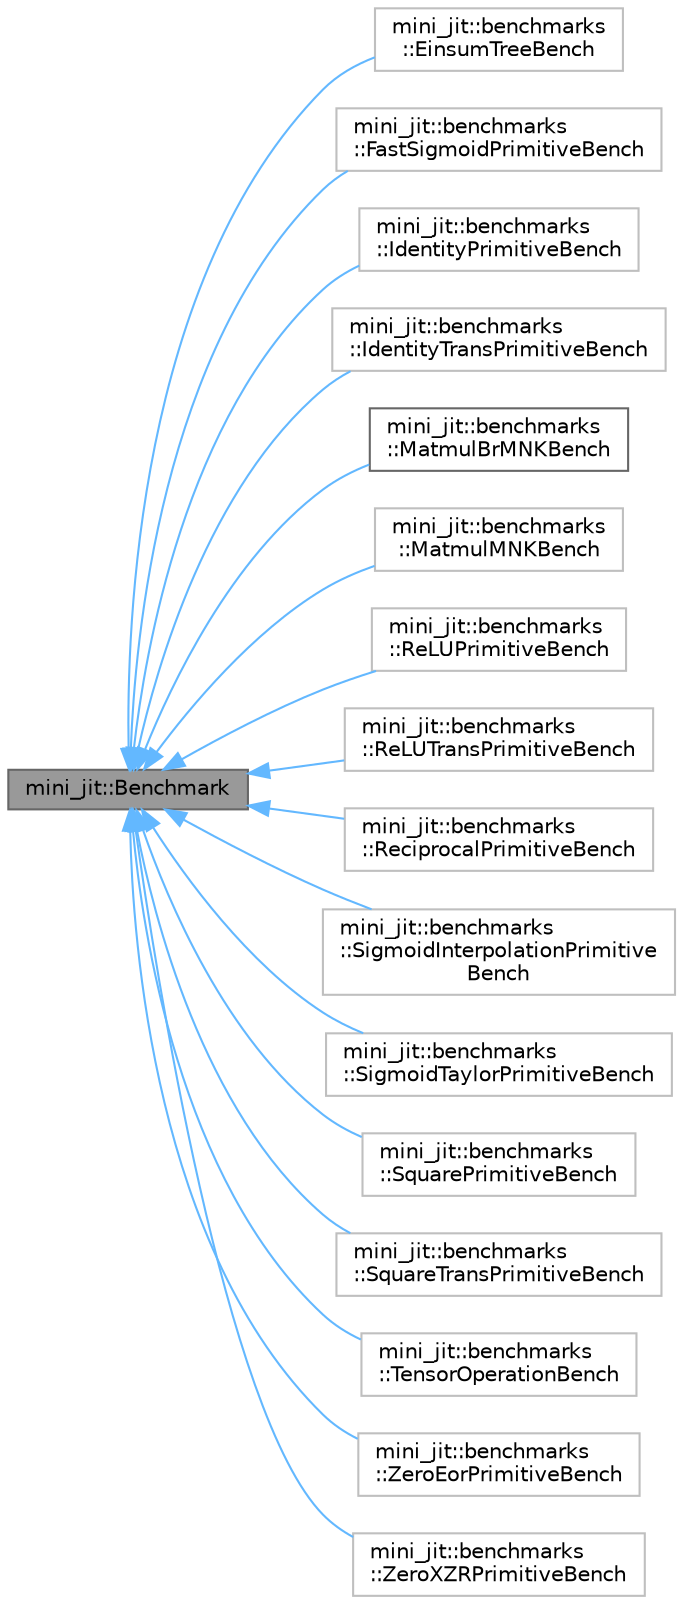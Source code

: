 digraph "mini_jit::Benchmark"
{
 // LATEX_PDF_SIZE
  bgcolor="transparent";
  edge [fontname=Helvetica,fontsize=10,labelfontname=Helvetica,labelfontsize=10];
  node [fontname=Helvetica,fontsize=10,shape=box,height=0.2,width=0.4];
  rankdir="LR";
  Node1 [id="Node000001",label="mini_jit::Benchmark",height=0.2,width=0.4,color="gray40", fillcolor="grey60", style="filled", fontcolor="black",tooltip=" "];
  Node1 -> Node2 [id="edge1_Node000001_Node000002",dir="back",color="steelblue1",style="solid",tooltip=" "];
  Node2 [id="Node000002",label="mini_jit::benchmarks\l::EinsumTreeBench",height=0.2,width=0.4,color="grey75", fillcolor="white", style="filled",URL="$classmini__jit_1_1benchmarks_1_1EinsumTreeBench.html",tooltip=" "];
  Node1 -> Node3 [id="edge2_Node000001_Node000003",dir="back",color="steelblue1",style="solid",tooltip=" "];
  Node3 [id="Node000003",label="mini_jit::benchmarks\l::FastSigmoidPrimitiveBench",height=0.2,width=0.4,color="grey75", fillcolor="white", style="filled",URL="$classmini__jit_1_1benchmarks_1_1FastSigmoidPrimitiveBench.html",tooltip=" "];
  Node1 -> Node4 [id="edge3_Node000001_Node000004",dir="back",color="steelblue1",style="solid",tooltip=" "];
  Node4 [id="Node000004",label="mini_jit::benchmarks\l::IdentityPrimitiveBench",height=0.2,width=0.4,color="grey75", fillcolor="white", style="filled",URL="$classmini__jit_1_1benchmarks_1_1IdentityPrimitiveBench.html",tooltip=" "];
  Node1 -> Node5 [id="edge4_Node000001_Node000005",dir="back",color="steelblue1",style="solid",tooltip=" "];
  Node5 [id="Node000005",label="mini_jit::benchmarks\l::IdentityTransPrimitiveBench",height=0.2,width=0.4,color="grey75", fillcolor="white", style="filled",URL="$classmini__jit_1_1benchmarks_1_1IdentityTransPrimitiveBench.html",tooltip=" "];
  Node1 -> Node6 [id="edge5_Node000001_Node000006",dir="back",color="steelblue1",style="solid",tooltip=" "];
  Node6 [id="Node000006",label="mini_jit::benchmarks\l::MatmulBrMNKBench",height=0.2,width=0.4,color="gray40", fillcolor="white", style="filled",URL="$classmini__jit_1_1benchmarks_1_1MatmulBrMNKBench.html",tooltip="Benchmark for matrix multiplication using BRGEMM."];
  Node1 -> Node7 [id="edge6_Node000001_Node000007",dir="back",color="steelblue1",style="solid",tooltip=" "];
  Node7 [id="Node000007",label="mini_jit::benchmarks\l::MatmulMNKBench",height=0.2,width=0.4,color="grey75", fillcolor="white", style="filled",URL="$classmini__jit_1_1benchmarks_1_1MatmulMNKBench.html",tooltip=" "];
  Node1 -> Node8 [id="edge7_Node000001_Node000008",dir="back",color="steelblue1",style="solid",tooltip=" "];
  Node8 [id="Node000008",label="mini_jit::benchmarks\l::ReLUPrimitiveBench",height=0.2,width=0.4,color="grey75", fillcolor="white", style="filled",URL="$classmini__jit_1_1benchmarks_1_1ReLUPrimitiveBench.html",tooltip=" "];
  Node1 -> Node9 [id="edge8_Node000001_Node000009",dir="back",color="steelblue1",style="solid",tooltip=" "];
  Node9 [id="Node000009",label="mini_jit::benchmarks\l::ReLUTransPrimitiveBench",height=0.2,width=0.4,color="grey75", fillcolor="white", style="filled",URL="$classmini__jit_1_1benchmarks_1_1ReLUTransPrimitiveBench.html",tooltip=" "];
  Node1 -> Node10 [id="edge9_Node000001_Node000010",dir="back",color="steelblue1",style="solid",tooltip=" "];
  Node10 [id="Node000010",label="mini_jit::benchmarks\l::ReciprocalPrimitiveBench",height=0.2,width=0.4,color="grey75", fillcolor="white", style="filled",URL="$classmini__jit_1_1benchmarks_1_1ReciprocalPrimitiveBench.html",tooltip=" "];
  Node1 -> Node11 [id="edge10_Node000001_Node000011",dir="back",color="steelblue1",style="solid",tooltip=" "];
  Node11 [id="Node000011",label="mini_jit::benchmarks\l::SigmoidInterpolationPrimitive\lBench",height=0.2,width=0.4,color="grey75", fillcolor="white", style="filled",URL="$classmini__jit_1_1benchmarks_1_1SigmoidInterpolationPrimitiveBench.html",tooltip=" "];
  Node1 -> Node12 [id="edge11_Node000001_Node000012",dir="back",color="steelblue1",style="solid",tooltip=" "];
  Node12 [id="Node000012",label="mini_jit::benchmarks\l::SigmoidTaylorPrimitiveBench",height=0.2,width=0.4,color="grey75", fillcolor="white", style="filled",URL="$classmini__jit_1_1benchmarks_1_1SigmoidTaylorPrimitiveBench.html",tooltip=" "];
  Node1 -> Node13 [id="edge12_Node000001_Node000013",dir="back",color="steelblue1",style="solid",tooltip=" "];
  Node13 [id="Node000013",label="mini_jit::benchmarks\l::SquarePrimitiveBench",height=0.2,width=0.4,color="grey75", fillcolor="white", style="filled",URL="$classmini__jit_1_1benchmarks_1_1SquarePrimitiveBench.html",tooltip=" "];
  Node1 -> Node14 [id="edge13_Node000001_Node000014",dir="back",color="steelblue1",style="solid",tooltip=" "];
  Node14 [id="Node000014",label="mini_jit::benchmarks\l::SquareTransPrimitiveBench",height=0.2,width=0.4,color="grey75", fillcolor="white", style="filled",URL="$classmini__jit_1_1benchmarks_1_1SquareTransPrimitiveBench.html",tooltip=" "];
  Node1 -> Node15 [id="edge14_Node000001_Node000015",dir="back",color="steelblue1",style="solid",tooltip=" "];
  Node15 [id="Node000015",label="mini_jit::benchmarks\l::TensorOperationBench",height=0.2,width=0.4,color="grey75", fillcolor="white", style="filled",URL="$classmini__jit_1_1benchmarks_1_1TensorOperationBench.html",tooltip=" "];
  Node1 -> Node16 [id="edge15_Node000001_Node000016",dir="back",color="steelblue1",style="solid",tooltip=" "];
  Node16 [id="Node000016",label="mini_jit::benchmarks\l::ZeroEorPrimitiveBench",height=0.2,width=0.4,color="grey75", fillcolor="white", style="filled",URL="$classmini__jit_1_1benchmarks_1_1ZeroEorPrimitiveBench.html",tooltip=" "];
  Node1 -> Node17 [id="edge16_Node000001_Node000017",dir="back",color="steelblue1",style="solid",tooltip=" "];
  Node17 [id="Node000017",label="mini_jit::benchmarks\l::ZeroXZRPrimitiveBench",height=0.2,width=0.4,color="grey75", fillcolor="white", style="filled",URL="$classmini__jit_1_1benchmarks_1_1ZeroXZRPrimitiveBench.html",tooltip=" "];
}
